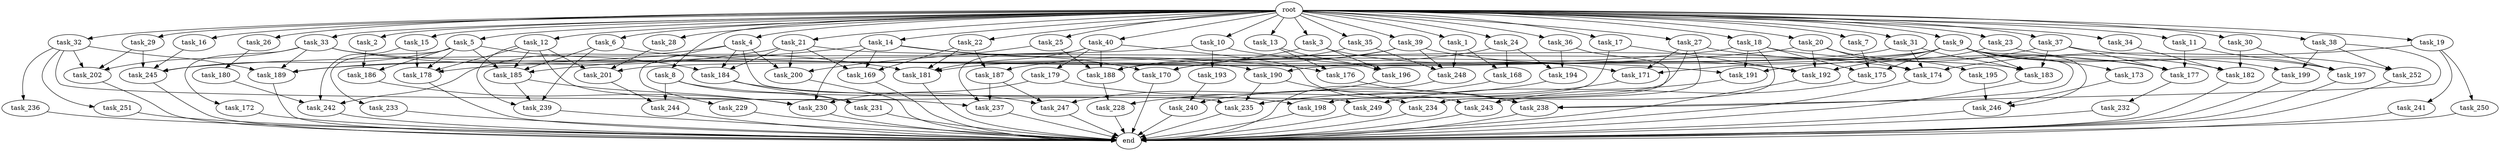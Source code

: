 digraph G {
  task_8 [size="102.400000"];
  task_239 [size="153759829196.800018"];
  task_173 [size="30923764531.200001"];
  task_189 [size="216466351718.400024"];
  task_17 [size="102.400000"];
  task_32 [size="102.400000"];
  task_242 [size="226774273228.800018"];
  task_35 [size="102.400000"];
  task_26 [size="102.400000"];
  task_15 [size="102.400000"];
  task_252 [size="52398601011.200005"];
  task_251 [size="85899345920.000000"];
  task_177 [size="217325345177.600006"];
  task_33 [size="102.400000"];
  task_186 [size="93630287052.800003"];
  task_7 [size="102.400000"];
  task_181 [size="272300926566.400024"];
  task_231 [size="139156940390.399994"];
  task_241 [size="30923764531.200001"];
  task_233 [size="7730941132.800000"];
  task_176 [size="139156940390.399994"];
  task_13 [size="102.400000"];
  task_22 [size="102.400000"];
  task_5 [size="102.400000"];
  task_200 [size="138297946931.200012"];
  task_201 [size="94489280512.000000"];
  task_6 [size="102.400000"];
  task_184 [size="124554051584.000000"];
  task_240 [size="124554051584.000000"];
  task_30 [size="102.400000"];
  task_169 [size="131425999257.600006"];
  task_3 [size="102.400000"];
  task_179 [size="85899345920.000000"];
  task_187 [size="61847529062.400002"];
  task_188 [size="224197292851.200012"];
  task_236 [size="85899345920.000000"];
  task_183 [size="123695058124.800003"];
  task_234 [size="144310901145.600006"];
  task_193 [size="7730941132.800000"];
  task_16 [size="102.400000"];
  task_191 [size="93630287052.800003"];
  task_175 [size="107374182400.000000"];
  task_202 [size="213889371340.800018"];
  root [size="0.000000"];
  task_182 [size="146028888064.000000"];
  task_245 [size="71296457113.600006"];
  task_230 [size="195850508697.600006"];
  task_21 [size="102.400000"];
  task_18 [size="102.400000"];
  task_180 [size="21474836480.000000"];
  task_31 [size="102.400000"];
  task_244 [size="91053306675.200012"];
  task_9 [size="102.400000"];
  task_237 [size="202722456371.200012"];
  task_1 [size="102.400000"];
  task_192 [size="169221711462.400024"];
  task_28 [size="102.400000"];
  task_174 [size="145169894604.800018"];
  task_247 [size="121977071206.400009"];
  task_29 [size="102.400000"];
  task_185 [size="188978561024.000000"];
  task_34 [size="102.400000"];
  task_10 [size="102.400000"];
  task_178 [size="159772783411.200012"];
  task_194 [size="34359738368.000000"];
  task_2 [size="102.400000"];
  task_171 [size="186401580646.400024"];
  end [size="0.000000"];
  task_228 [size="111669149696.000000"];
  task_197 [size="146028888064.000000"];
  task_38 [size="102.400000"];
  task_39 [size="102.400000"];
  task_14 [size="102.400000"];
  task_24 [size="102.400000"];
  task_198 [size="155477816115.200012"];
  task_195 [size="13743895347.200001"];
  task_243 [size="175234665676.800018"];
  task_19 [size="102.400000"];
  task_36 [size="102.400000"];
  task_196 [size="139156940390.399994"];
  task_170 [size="131425999257.600006"];
  task_25 [size="102.400000"];
  task_4 [size="102.400000"];
  task_40 [size="102.400000"];
  task_235 [size="252544077004.800018"];
  task_27 [size="102.400000"];
  task_12 [size="102.400000"];
  task_232 [size="30923764531.200001"];
  task_229 [size="85899345920.000000"];
  task_23 [size="102.400000"];
  task_37 [size="102.400000"];
  task_168 [size="61847529062.400002"];
  task_11 [size="102.400000"];
  task_190 [size="116823110451.200012"];
  task_249 [size="155477816115.200012"];
  task_172 [size="85899345920.000000"];
  task_250 [size="30923764531.200001"];
  task_246 [size="65283502899.200005"];
  task_20 [size="102.400000"];
  task_199 [size="52398601011.200005"];
  task_238 [size="149464861900.800018"];
  task_248 [size="147746874982.399994"];

  task_8 -> task_198 [size="679477248.000000"];
  task_8 -> task_231 [size="679477248.000000"];
  task_8 -> task_244 [size="679477248.000000"];
  task_239 -> end [size="1.000000"];
  task_173 -> task_246 [size="301989888.000000"];
  task_189 -> end [size="1.000000"];
  task_17 -> task_235 [size="679477248.000000"];
  task_17 -> task_192 [size="679477248.000000"];
  task_32 -> task_202 [size="838860800.000000"];
  task_32 -> task_189 [size="838860800.000000"];
  task_32 -> task_236 [size="838860800.000000"];
  task_32 -> task_237 [size="838860800.000000"];
  task_32 -> task_251 [size="838860800.000000"];
  task_242 -> end [size="1.000000"];
  task_35 -> task_188 [size="838860800.000000"];
  task_35 -> task_248 [size="838860800.000000"];
  task_26 -> task_180 [size="209715200.000000"];
  task_15 -> task_242 [size="536870912.000000"];
  task_15 -> task_178 [size="536870912.000000"];
  task_252 -> end [size="1.000000"];
  task_251 -> end [size="1.000000"];
  task_177 -> task_232 [size="301989888.000000"];
  task_33 -> task_202 [size="838860800.000000"];
  task_33 -> task_189 [size="838860800.000000"];
  task_33 -> task_190 [size="838860800.000000"];
  task_33 -> task_181 [size="838860800.000000"];
  task_33 -> task_172 [size="838860800.000000"];
  task_186 -> task_230 [size="411041792.000000"];
  task_7 -> task_175 [size="209715200.000000"];
  task_181 -> end [size="1.000000"];
  task_231 -> end [size="1.000000"];
  task_241 -> end [size="1.000000"];
  task_233 -> end [size="1.000000"];
  task_176 -> task_238 [size="536870912.000000"];
  task_13 -> task_196 [size="679477248.000000"];
  task_13 -> task_176 [size="679477248.000000"];
  task_22 -> task_181 [size="301989888.000000"];
  task_22 -> task_169 [size="301989888.000000"];
  task_22 -> task_187 [size="301989888.000000"];
  task_5 -> task_185 [size="75497472.000000"];
  task_5 -> task_233 [size="75497472.000000"];
  task_5 -> task_186 [size="75497472.000000"];
  task_5 -> task_245 [size="75497472.000000"];
  task_5 -> task_184 [size="75497472.000000"];
  task_5 -> task_178 [size="75497472.000000"];
  task_200 -> end [size="1.000000"];
  task_201 -> task_244 [size="209715200.000000"];
  task_6 -> task_185 [size="679477248.000000"];
  task_6 -> task_239 [size="679477248.000000"];
  task_6 -> task_174 [size="679477248.000000"];
  task_184 -> task_231 [size="679477248.000000"];
  task_184 -> task_247 [size="679477248.000000"];
  task_240 -> end [size="1.000000"];
  task_30 -> task_197 [size="209715200.000000"];
  task_30 -> task_182 [size="209715200.000000"];
  task_169 -> end [size="1.000000"];
  task_3 -> task_181 [size="679477248.000000"];
  task_3 -> task_171 [size="679477248.000000"];
  task_3 -> task_196 [size="679477248.000000"];
  task_179 -> task_230 [size="411041792.000000"];
  task_179 -> task_238 [size="411041792.000000"];
  task_187 -> task_237 [size="301989888.000000"];
  task_187 -> task_247 [size="301989888.000000"];
  task_188 -> task_228 [size="679477248.000000"];
  task_236 -> end [size="1.000000"];
  task_183 -> end [size="1.000000"];
  task_234 -> end [size="1.000000"];
  task_193 -> task_240 [size="679477248.000000"];
  task_16 -> task_245 [size="134217728.000000"];
  task_191 -> task_249 [size="679477248.000000"];
  task_175 -> task_243 [size="33554432.000000"];
  task_202 -> end [size="1.000000"];
  root -> task_8 [size="1.000000"];
  root -> task_14 [size="1.000000"];
  root -> task_24 [size="1.000000"];
  root -> task_13 [size="1.000000"];
  root -> task_33 [size="1.000000"];
  root -> task_12 [size="1.000000"];
  root -> task_21 [size="1.000000"];
  root -> task_18 [size="1.000000"];
  root -> task_22 [size="1.000000"];
  root -> task_31 [size="1.000000"];
  root -> task_9 [size="1.000000"];
  root -> task_5 [size="1.000000"];
  root -> task_36 [size="1.000000"];
  root -> task_32 [size="1.000000"];
  root -> task_26 [size="1.000000"];
  root -> task_15 [size="1.000000"];
  root -> task_6 [size="1.000000"];
  root -> task_4 [size="1.000000"];
  root -> task_25 [size="1.000000"];
  root -> task_40 [size="1.000000"];
  root -> task_30 [size="1.000000"];
  root -> task_34 [size="1.000000"];
  root -> task_3 [size="1.000000"];
  root -> task_19 [size="1.000000"];
  root -> task_10 [size="1.000000"];
  root -> task_23 [size="1.000000"];
  root -> task_37 [size="1.000000"];
  root -> task_39 [size="1.000000"];
  root -> task_1 [size="1.000000"];
  root -> task_11 [size="1.000000"];
  root -> task_17 [size="1.000000"];
  root -> task_2 [size="1.000000"];
  root -> task_29 [size="1.000000"];
  root -> task_20 [size="1.000000"];
  root -> task_35 [size="1.000000"];
  root -> task_7 [size="1.000000"];
  root -> task_27 [size="1.000000"];
  root -> task_38 [size="1.000000"];
  root -> task_28 [size="1.000000"];
  root -> task_16 [size="1.000000"];
  task_182 -> end [size="1.000000"];
  task_245 -> end [size="1.000000"];
  task_230 -> end [size="1.000000"];
  task_21 -> task_189 [size="301989888.000000"];
  task_21 -> task_184 [size="301989888.000000"];
  task_21 -> task_169 [size="301989888.000000"];
  task_21 -> task_183 [size="301989888.000000"];
  task_21 -> task_200 [size="301989888.000000"];
  task_18 -> task_191 [size="536870912.000000"];
  task_18 -> task_175 [size="536870912.000000"];
  task_18 -> task_178 [size="536870912.000000"];
  task_18 -> task_234 [size="536870912.000000"];
  task_18 -> task_182 [size="536870912.000000"];
  task_180 -> task_242 [size="838860800.000000"];
  task_31 -> task_188 [size="301989888.000000"];
  task_31 -> task_174 [size="301989888.000000"];
  task_31 -> task_183 [size="301989888.000000"];
  task_244 -> end [size="1.000000"];
  task_9 -> task_190 [size="301989888.000000"];
  task_9 -> task_238 [size="301989888.000000"];
  task_9 -> task_246 [size="301989888.000000"];
  task_9 -> task_183 [size="301989888.000000"];
  task_9 -> task_201 [size="301989888.000000"];
  task_9 -> task_175 [size="301989888.000000"];
  task_9 -> task_199 [size="301989888.000000"];
  task_9 -> task_177 [size="301989888.000000"];
  task_9 -> task_171 [size="301989888.000000"];
  task_9 -> task_173 [size="301989888.000000"];
  task_237 -> end [size="1.000000"];
  task_1 -> task_168 [size="301989888.000000"];
  task_1 -> task_248 [size="301989888.000000"];
  task_192 -> end [size="1.000000"];
  task_28 -> task_201 [size="209715200.000000"];
  task_174 -> end [size="1.000000"];
  task_247 -> end [size="1.000000"];
  task_29 -> task_245 [size="411041792.000000"];
  task_29 -> task_202 [size="411041792.000000"];
  task_185 -> task_239 [size="411041792.000000"];
  task_185 -> task_230 [size="411041792.000000"];
  task_34 -> task_182 [size="679477248.000000"];
  task_10 -> task_191 [size="75497472.000000"];
  task_10 -> task_245 [size="75497472.000000"];
  task_10 -> task_193 [size="75497472.000000"];
  task_178 -> end [size="1.000000"];
  task_194 -> task_240 [size="536870912.000000"];
  task_2 -> task_186 [size="838860800.000000"];
  task_171 -> task_235 [size="536870912.000000"];
  task_228 -> end [size="1.000000"];
  task_197 -> end [size="1.000000"];
  task_38 -> task_199 [size="209715200.000000"];
  task_38 -> task_252 [size="209715200.000000"];
  task_38 -> task_238 [size="209715200.000000"];
  task_39 -> task_170 [size="301989888.000000"];
  task_39 -> task_192 [size="301989888.000000"];
  task_39 -> task_187 [size="301989888.000000"];
  task_39 -> task_248 [size="301989888.000000"];
  task_14 -> task_185 [size="679477248.000000"];
  task_14 -> task_176 [size="679477248.000000"];
  task_14 -> task_170 [size="679477248.000000"];
  task_14 -> task_169 [size="679477248.000000"];
  task_14 -> task_230 [size="679477248.000000"];
  task_24 -> task_194 [size="301989888.000000"];
  task_24 -> task_170 [size="301989888.000000"];
  task_24 -> task_168 [size="301989888.000000"];
  task_198 -> end [size="1.000000"];
  task_195 -> task_246 [size="33554432.000000"];
  task_243 -> end [size="1.000000"];
  task_19 -> task_250 [size="301989888.000000"];
  task_19 -> task_241 [size="301989888.000000"];
  task_19 -> task_174 [size="301989888.000000"];
  task_36 -> task_194 [size="33554432.000000"];
  task_36 -> task_234 [size="33554432.000000"];
  task_196 -> task_247 [size="209715200.000000"];
  task_170 -> end [size="1.000000"];
  task_25 -> task_188 [size="209715200.000000"];
  task_25 -> task_200 [size="209715200.000000"];
  task_4 -> task_229 [size="838860800.000000"];
  task_4 -> task_184 [size="838860800.000000"];
  task_4 -> task_200 [size="838860800.000000"];
  task_4 -> task_242 [size="838860800.000000"];
  task_4 -> task_249 [size="838860800.000000"];
  task_40 -> task_188 [size="838860800.000000"];
  task_40 -> task_181 [size="838860800.000000"];
  task_40 -> task_237 [size="838860800.000000"];
  task_40 -> task_179 [size="838860800.000000"];
  task_40 -> task_243 [size="838860800.000000"];
  task_235 -> end [size="1.000000"];
  task_27 -> task_198 [size="838860800.000000"];
  task_27 -> task_177 [size="838860800.000000"];
  task_27 -> task_243 [size="838860800.000000"];
  task_27 -> task_171 [size="838860800.000000"];
  task_12 -> task_185 [size="411041792.000000"];
  task_12 -> task_201 [size="411041792.000000"];
  task_12 -> task_235 [size="411041792.000000"];
  task_12 -> task_178 [size="411041792.000000"];
  task_12 -> task_239 [size="411041792.000000"];
  task_232 -> end [size="1.000000"];
  task_229 -> end [size="1.000000"];
  task_23 -> task_197 [size="536870912.000000"];
  task_23 -> task_192 [size="536870912.000000"];
  task_37 -> task_191 [size="301989888.000000"];
  task_37 -> task_183 [size="301989888.000000"];
  task_37 -> task_252 [size="301989888.000000"];
  task_37 -> task_177 [size="301989888.000000"];
  task_168 -> task_228 [size="411041792.000000"];
  task_11 -> task_197 [size="679477248.000000"];
  task_11 -> task_177 [size="679477248.000000"];
  task_190 -> task_235 [size="838860800.000000"];
  task_190 -> task_234 [size="838860800.000000"];
  task_249 -> end [size="1.000000"];
  task_172 -> end [size="1.000000"];
  task_250 -> end [size="1.000000"];
  task_246 -> end [size="1.000000"];
  task_20 -> task_189 [size="134217728.000000"];
  task_20 -> task_174 [size="134217728.000000"];
  task_20 -> task_195 [size="134217728.000000"];
  task_20 -> task_192 [size="134217728.000000"];
  task_199 -> end [size="1.000000"];
  task_238 -> end [size="1.000000"];
  task_248 -> end [size="1.000000"];
}
